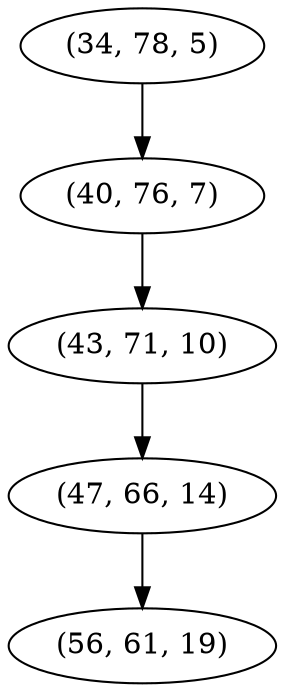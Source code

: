 digraph tree {
    "(34, 78, 5)";
    "(40, 76, 7)";
    "(43, 71, 10)";
    "(47, 66, 14)";
    "(56, 61, 19)";
    "(34, 78, 5)" -> "(40, 76, 7)";
    "(40, 76, 7)" -> "(43, 71, 10)";
    "(43, 71, 10)" -> "(47, 66, 14)";
    "(47, 66, 14)" -> "(56, 61, 19)";
}
